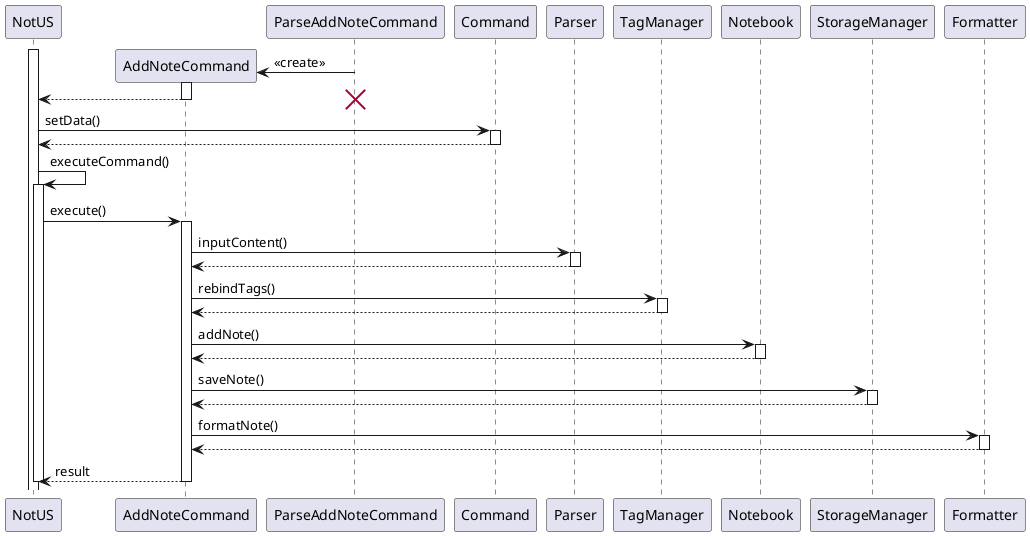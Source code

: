 @startuml

activate NotUS

create AddNoteCommand

ParseAddNoteCommand -> AddNoteCommand: <<create>>

activate AddNoteCommand
AddNoteCommand --> NotUS
deactivate AddNoteCommand

deactivate ParseAddNoteCommand

destroy ParseAddNoteCommand

NotUS -> Command: setData()

activate Command
Command --> NotUS
deactivate Command

NotUS -> NotUS: executeCommand()
activate NotUS
NotUS -> AddNoteCommand: execute()

activate AddNoteCommand
AddNoteCommand -> Parser: inputContent()
activate Parser
return

deactivate Parser
AddNoteCommand -> TagManager: rebindTags()
activate TagManager
return
deactivate TagManager

AddNoteCommand -> Notebook: addNote()
activate Notebook
return
deactivate Notebook

AddNoteCommand -> StorageManager: saveNote()
activate StorageManager
return
deactivate StorageManager

AddNoteCommand -> Formatter: formatNote()
activate Formatter
return
deactivate Formatter

AddNoteCommand --> NotUS: result
deactivate AddNoteCommand

deactivate NotUS

@enduml